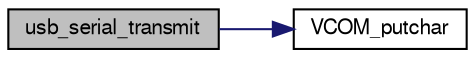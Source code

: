 digraph "usb_serial_transmit"
{
  edge [fontname="FreeSans",fontsize="10",labelfontname="FreeSans",labelfontsize="10"];
  node [fontname="FreeSans",fontsize="10",shape=record];
  rankdir="LR";
  Node1 [label="usb_serial_transmit",height=0.2,width=0.4,color="black", fillcolor="grey75", style="filled", fontcolor="black"];
  Node1 -> Node2 [color="midnightblue",fontsize="10",style="solid",fontname="FreeSans"];
  Node2 [label="VCOM_putchar",height=0.2,width=0.4,color="black", fillcolor="white", style="filled",URL="$lpc21_2usb__ser__hw_8c.html#a19a213d00cf249a4d4d60dbf1a9907d3",tooltip="Writes one character to VCOM port. "];
}

